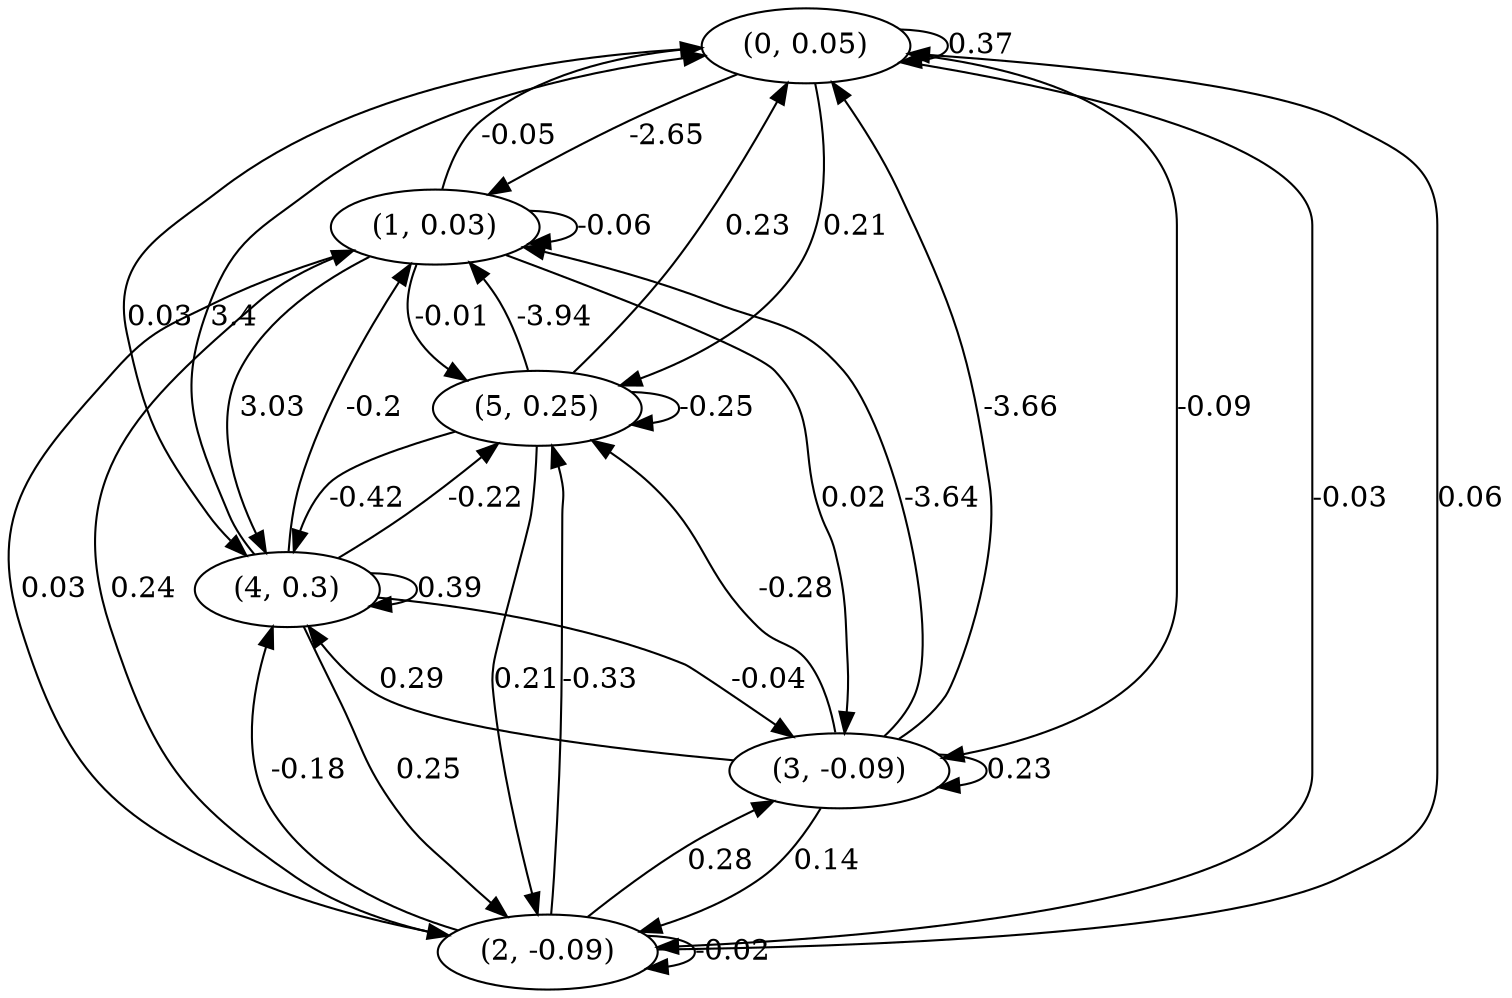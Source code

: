 digraph {
    0 [ label = "(0, 0.05)" ]
    1 [ label = "(1, 0.03)" ]
    2 [ label = "(2, -0.09)" ]
    3 [ label = "(3, -0.09)" ]
    4 [ label = "(4, 0.3)" ]
    5 [ label = "(5, 0.25)" ]
    0 -> 0 [ label = "0.37" ]
    1 -> 1 [ label = "-0.06" ]
    2 -> 2 [ label = "-0.02" ]
    3 -> 3 [ label = "0.23" ]
    4 -> 4 [ label = "0.39" ]
    5 -> 5 [ label = "-0.25" ]
    1 -> 0 [ label = "-0.05" ]
    2 -> 0 [ label = "0.06" ]
    3 -> 0 [ label = "-3.66" ]
    4 -> 0 [ label = "3.4" ]
    5 -> 0 [ label = "0.23" ]
    0 -> 1 [ label = "-2.65" ]
    2 -> 1 [ label = "0.24" ]
    3 -> 1 [ label = "-3.64" ]
    4 -> 1 [ label = "-0.2" ]
    5 -> 1 [ label = "-3.94" ]
    0 -> 2 [ label = "-0.03" ]
    1 -> 2 [ label = "0.03" ]
    3 -> 2 [ label = "0.14" ]
    4 -> 2 [ label = "0.25" ]
    5 -> 2 [ label = "0.21" ]
    0 -> 3 [ label = "-0.09" ]
    1 -> 3 [ label = "0.02" ]
    2 -> 3 [ label = "0.28" ]
    4 -> 3 [ label = "-0.04" ]
    0 -> 4 [ label = "0.03" ]
    1 -> 4 [ label = "3.03" ]
    2 -> 4 [ label = "-0.18" ]
    3 -> 4 [ label = "0.29" ]
    5 -> 4 [ label = "-0.42" ]
    0 -> 5 [ label = "0.21" ]
    1 -> 5 [ label = "-0.01" ]
    2 -> 5 [ label = "-0.33" ]
    3 -> 5 [ label = "-0.28" ]
    4 -> 5 [ label = "-0.22" ]
}

